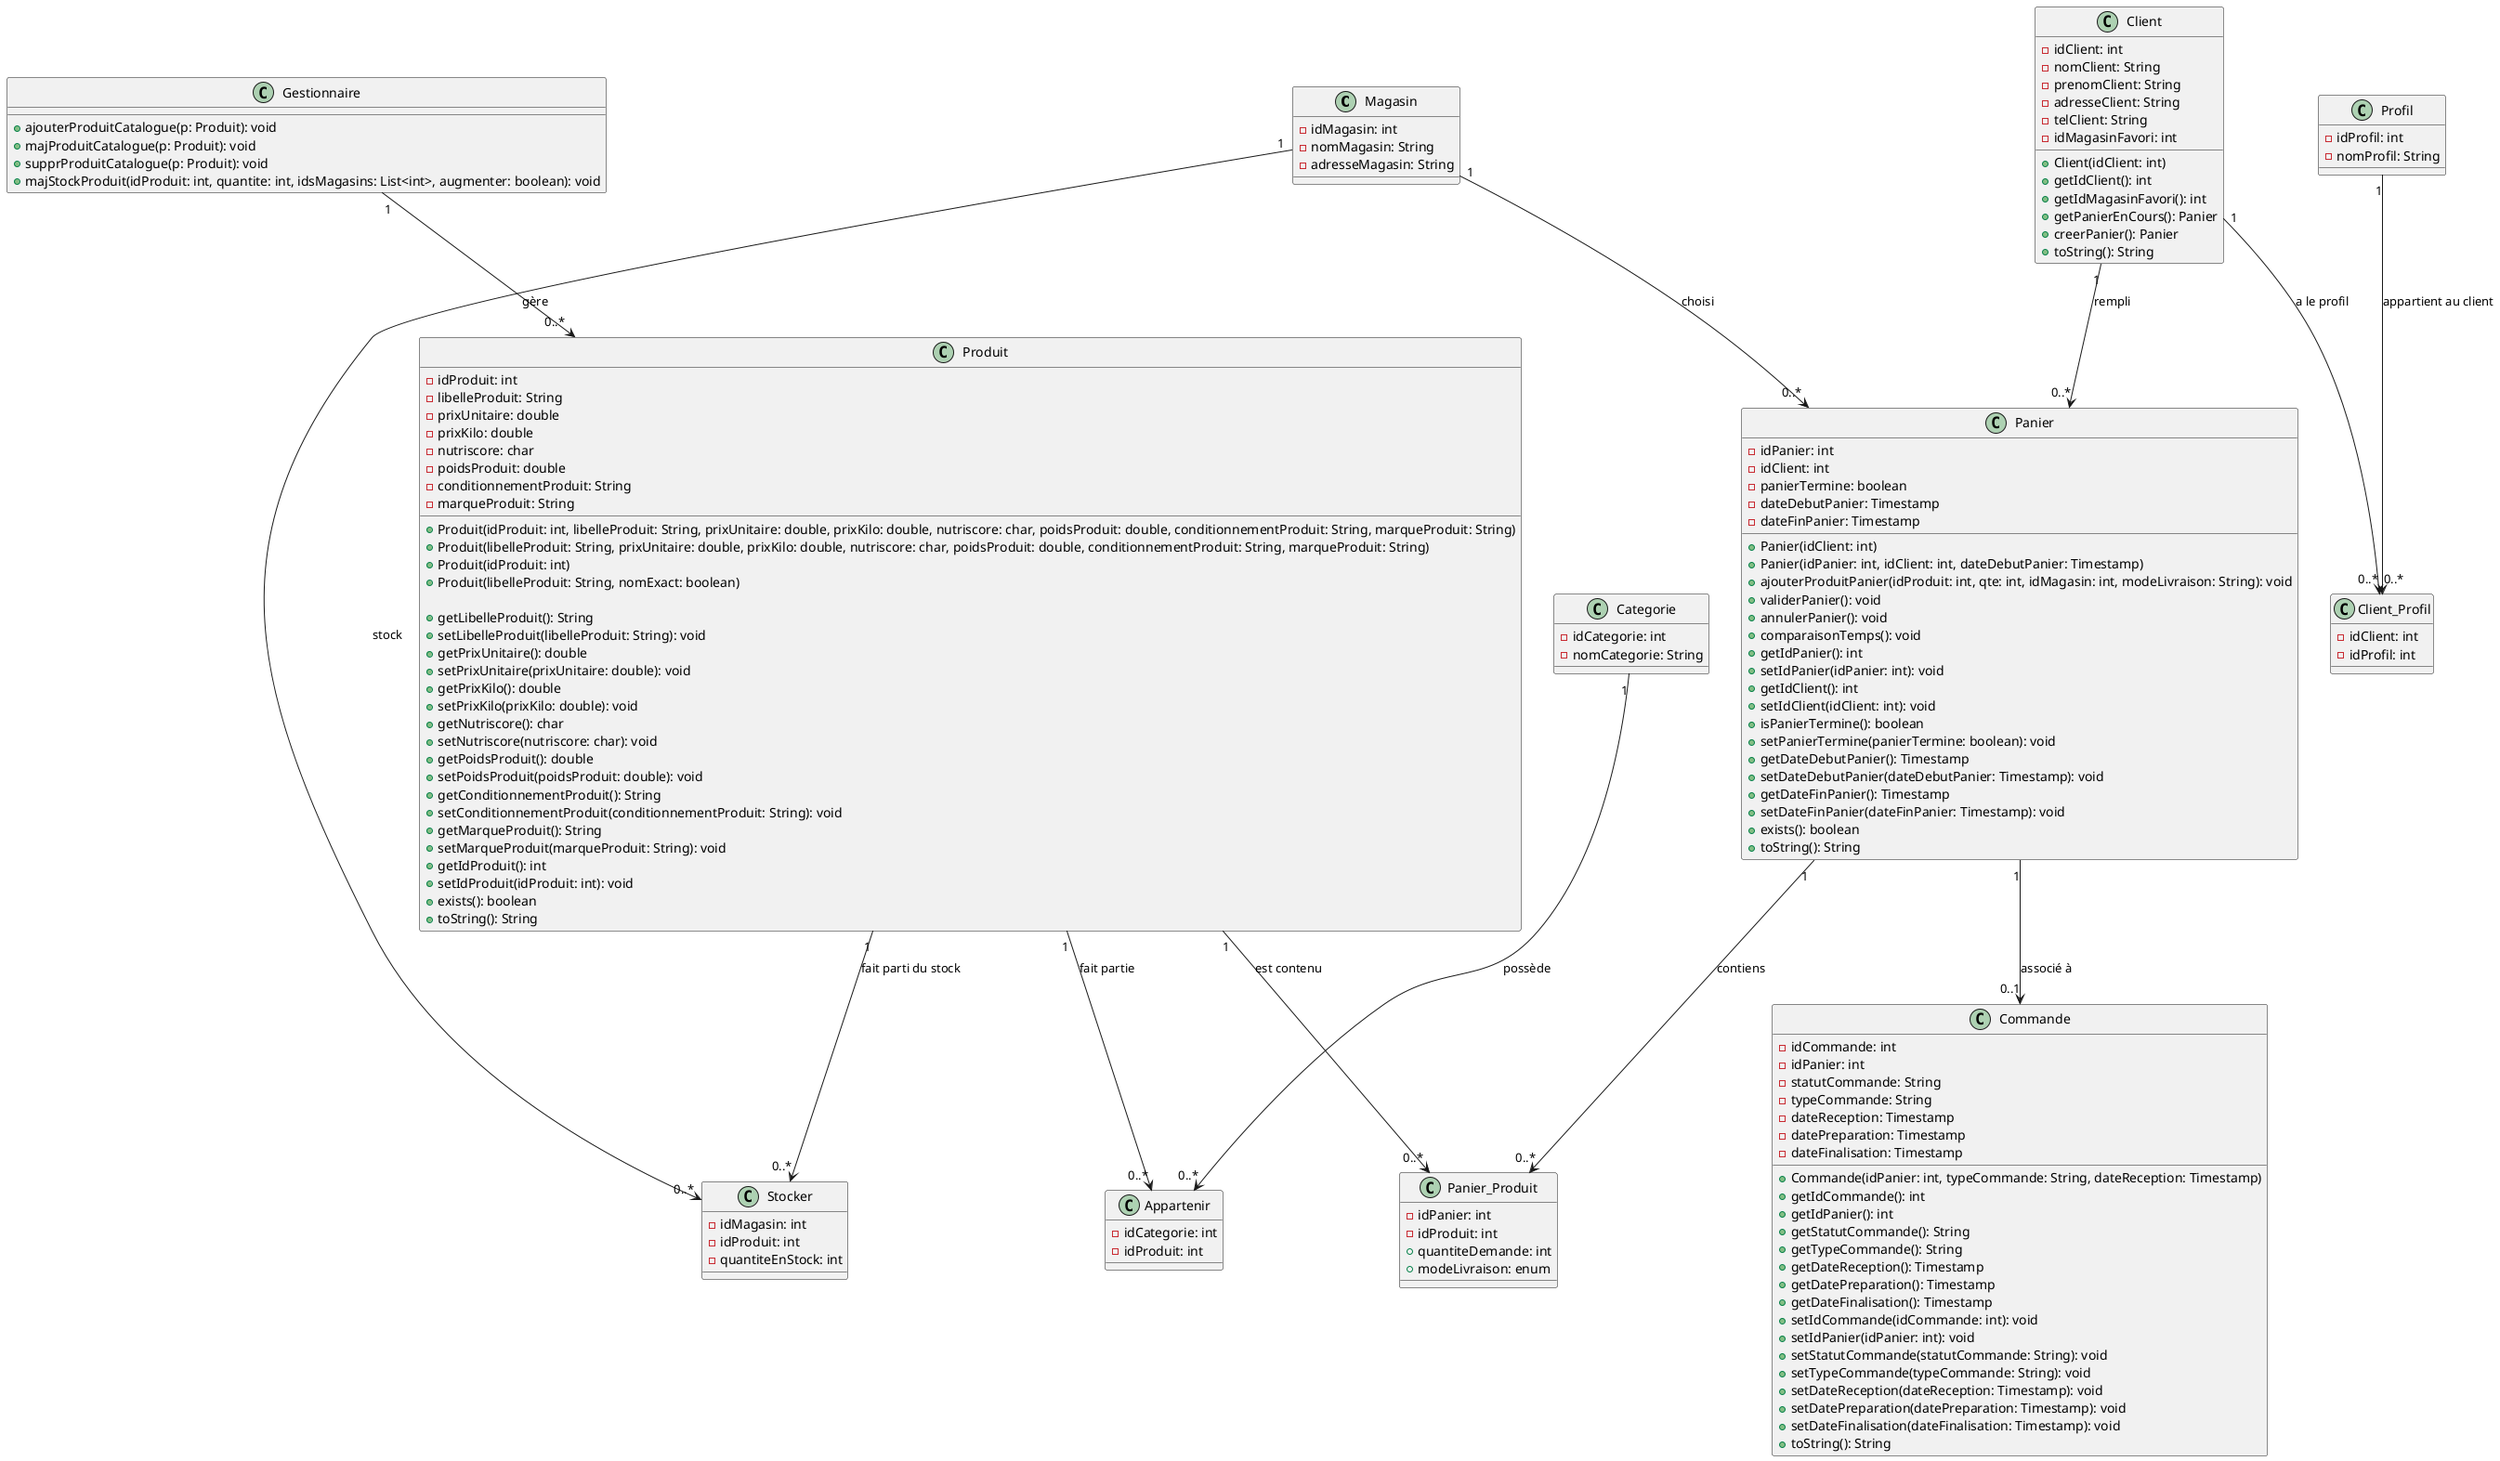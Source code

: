 @startuml schema-classes-uml

class Magasin 
{
    - idMagasin: int
    - nomMagasin: String
    - adresseMagasin: String
}

class Produit 
{
    - idProduit: int
    - libelleProduit: String
    - prixUnitaire: double
    - prixKilo: double
    - nutriscore: char
    - poidsProduit: double
    - conditionnementProduit: String
    - marqueProduit: String

    + Produit(idProduit: int, libelleProduit: String, prixUnitaire: double, prixKilo: double, nutriscore: char, poidsProduit: double, conditionnementProduit: String, marqueProduit: String)
    + Produit(libelleProduit: String, prixUnitaire: double, prixKilo: double, nutriscore: char, poidsProduit: double, conditionnementProduit: String, marqueProduit: String)
    + Produit(idProduit: int)
    + Produit(libelleProduit: String, nomExact: boolean)
    
    + getLibelleProduit(): String
    + setLibelleProduit(libelleProduit: String): void
    + getPrixUnitaire(): double
    + setPrixUnitaire(prixUnitaire: double): void
    + getPrixKilo(): double
    + setPrixKilo(prixKilo: double): void
    + getNutriscore(): char
    + setNutriscore(nutriscore: char): void
    + getPoidsProduit(): double
    + setPoidsProduit(poidsProduit: double): void
    + getConditionnementProduit(): String
    + setConditionnementProduit(conditionnementProduit: String): void
    + getMarqueProduit(): String
    + setMarqueProduit(marqueProduit: String): void
    + getIdProduit(): int
    + setIdProduit(idProduit: int): void
    + exists(): boolean
    + toString(): String
}

class Categorie 
{
    - idCategorie: int
    - nomCategorie: String
}

class Profil 
{
    - idProfil: int
    - nomProfil: String
}

class Client 
{
    - idClient: int
    - nomClient: String
    - prenomClient: String
    - adresseClient: String
    - telClient: String
    - idMagasinFavori: int

    + Client(idClient: int)
    + getIdClient(): int
    + getIdMagasinFavori(): int
    + getPanierEnCours(): Panier
    + creerPanier(): Panier
    + toString(): String
}

class Client_Profil 
{
    - idClient: int
    - idProfil: int
}

class Appartenir 
{
    - idCategorie: int
    - idProduit: int
}

class Stocker 
{
    - idMagasin: int
    - idProduit: int
    - quantiteEnStock: int
}

class Panier 
{
    - idPanier: int
    - idClient: int
    - panierTermine: boolean
    - dateDebutPanier: Timestamp
    - dateFinPanier: Timestamp

    + Panier(idClient: int)
    + Panier(idPanier: int, idClient: int, dateDebutPanier: Timestamp)
    + ajouterProduitPanier(idProduit: int, qte: int, idMagasin: int, modeLivraison: String): void
    + validerPanier(): void
    + annulerPanier(): void
    + comparaisonTemps(): void
    + getIdPanier(): int
    + setIdPanier(idPanier: int): void
    + getIdClient(): int
    + setIdClient(idClient: int): void
    + isPanierTermine(): boolean
    + setPanierTermine(panierTermine: boolean): void
    + getDateDebutPanier(): Timestamp
    + setDateDebutPanier(dateDebutPanier: Timestamp): void
    + getDateFinPanier(): Timestamp
    + setDateFinPanier(dateFinPanier: Timestamp): void
    + exists(): boolean
    + toString(): String
}

class Commande 
{
    - idCommande: int
    - idPanier: int
    - statutCommande: String
    - typeCommande: String
    - dateReception: Timestamp
    - datePreparation: Timestamp
    - dateFinalisation: Timestamp

    + Commande(idPanier: int, typeCommande: String, dateReception: Timestamp)
    + getIdCommande(): int
    + getIdPanier(): int
    + getStatutCommande(): String
    + getTypeCommande(): String
    + getDateReception(): Timestamp
    + getDatePreparation(): Timestamp
    + getDateFinalisation(): Timestamp
    + setIdCommande(idCommande: int): void
    + setIdPanier(idPanier: int): void
    + setStatutCommande(statutCommande: String): void
    + setTypeCommande(typeCommande: String): void
    + setDateReception(dateReception: Timestamp): void
    + setDatePreparation(datePreparation: Timestamp): void
    + setDateFinalisation(dateFinalisation: Timestamp): void
    + toString(): String
}

class Panier_Produit 
{
    - idPanier: int
    - idProduit: int
    + quantiteDemande: int
    + modeLivraison: enum
}

class Gestionnaire 
{
    + ajouterProduitCatalogue(p: Produit): void
    + majProduitCatalogue(p: Produit): void
    + supprProduitCatalogue(p: Produit): void
    + majStockProduit(idProduit: int, quantite: int, idsMagasins: List<int>, augmenter: boolean): void
}

'Les relations entre les tables'

Client "1" --> "0..*" Client_Profil : "a le profil"
Profil "1" --> "0..*" Client_Profil : "appartient au client"
Client "1" --> "0..*" Panier : "rempli"
Magasin "1" --> "0..*" Panier : "choisi"
Panier "1" --> "0..1" Commande : "associé à"
Panier "1" --> "0..*" Panier_Produit : "contiens"
Produit "1" --> "0..*" Panier_Produit : "est contenu"
Produit "1" --> "0..*" Appartenir : "fait partie"
Categorie "1" --> "0..*" Appartenir : "possède"
Magasin "1" --> "0..*" Stocker : "stock"
Produit "1" --> "0..*" Stocker : "fait parti du stock"
Gestionnaire "1" --> "0..*" Produit : "gère"

@enduml
